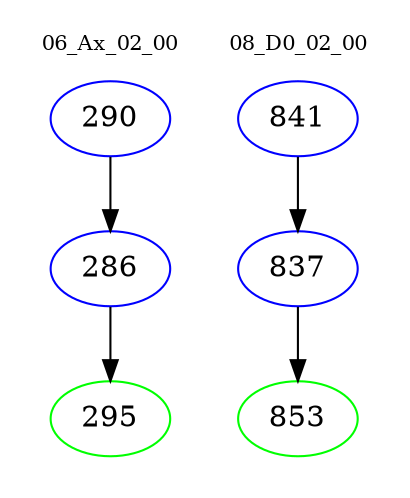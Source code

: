 digraph{
subgraph cluster_0 {
color = white
label = "06_Ax_02_00";
fontsize=10;
T0_290 [label="290", color="blue"]
T0_290 -> T0_286 [color="black"]
T0_286 [label="286", color="blue"]
T0_286 -> T0_295 [color="black"]
T0_295 [label="295", color="green"]
}
subgraph cluster_1 {
color = white
label = "08_D0_02_00";
fontsize=10;
T1_841 [label="841", color="blue"]
T1_841 -> T1_837 [color="black"]
T1_837 [label="837", color="blue"]
T1_837 -> T1_853 [color="black"]
T1_853 [label="853", color="green"]
}
}

